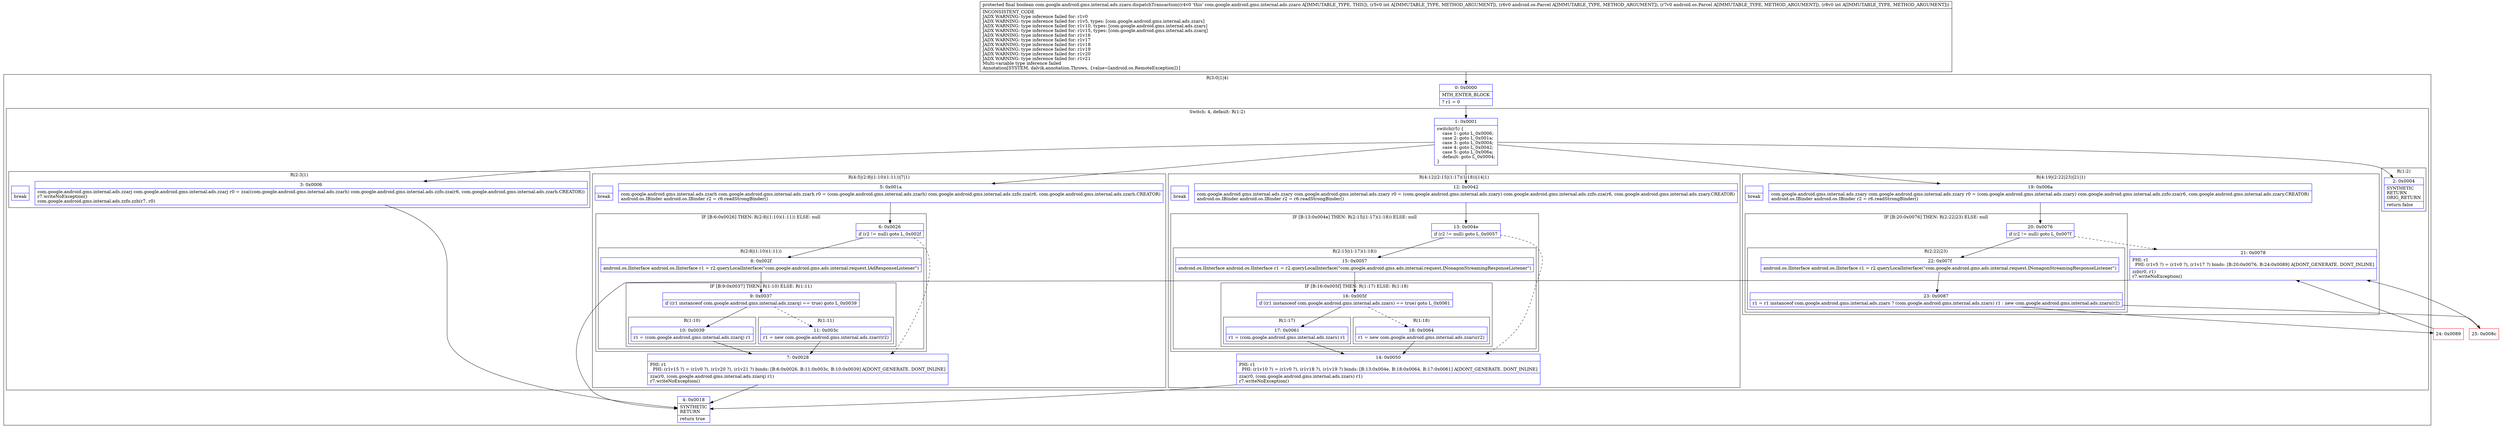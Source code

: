 digraph "CFG forcom.google.android.gms.internal.ads.zzaro.dispatchTransaction(ILandroid\/os\/Parcel;Landroid\/os\/Parcel;I)Z" {
subgraph cluster_Region_1576805025 {
label = "R(3:0|1|4)";
node [shape=record,color=blue];
Node_0 [shape=record,label="{0\:\ 0x0000|MTH_ENTER_BLOCK\l|? r1 = 0\l}"];
subgraph cluster_SwitchRegion_409648593 {
label = "Switch: 4, default: R(1:2)";
node [shape=record,color=blue];
Node_1 [shape=record,label="{1\:\ 0x0001|switch(r5) \{\l    case 1: goto L_0x0006;\l    case 2: goto L_0x001a;\l    case 3: goto L_0x0004;\l    case 4: goto L_0x0042;\l    case 5: goto L_0x006a;\l    default: goto L_0x0004;\l\}\l}"];
subgraph cluster_Region_715771244 {
label = "R(2:3|1)";
node [shape=record,color=blue];
Node_3 [shape=record,label="{3\:\ 0x0006|com.google.android.gms.internal.ads.zzarj com.google.android.gms.internal.ads.zzarj r0 = zza((com.google.android.gms.internal.ads.zzarh) com.google.android.gms.internal.ads.zzfo.zza(r6, com.google.android.gms.internal.ads.zzarh.CREATOR))\lr7.writeNoException()\lcom.google.android.gms.internal.ads.zzfo.zzb(r7, r0)\l}"];
Node_InsnContainer_1471218736 [shape=record,label="{|break\l}"];
}
subgraph cluster_Region_581141601 {
label = "R(4:5|(2:8|(1:10)(1:11))|7|1)";
node [shape=record,color=blue];
Node_5 [shape=record,label="{5\:\ 0x001a|com.google.android.gms.internal.ads.zzarh com.google.android.gms.internal.ads.zzarh r0 = (com.google.android.gms.internal.ads.zzarh) com.google.android.gms.internal.ads.zzfo.zza(r6, com.google.android.gms.internal.ads.zzarh.CREATOR)\landroid.os.IBinder android.os.IBinder r2 = r6.readStrongBinder()\l}"];
subgraph cluster_IfRegion_898801731 {
label = "IF [B:6:0x0026] THEN: R(2:8|(1:10)(1:11)) ELSE: null";
node [shape=record,color=blue];
Node_6 [shape=record,label="{6\:\ 0x0026|if (r2 != null) goto L_0x002f\l}"];
subgraph cluster_Region_1691272685 {
label = "R(2:8|(1:10)(1:11))";
node [shape=record,color=blue];
Node_8 [shape=record,label="{8\:\ 0x002f|android.os.IInterface android.os.IInterface r1 = r2.queryLocalInterface(\"com.google.android.gms.ads.internal.request.IAdResponseListener\")\l}"];
subgraph cluster_IfRegion_2120625746 {
label = "IF [B:9:0x0037] THEN: R(1:10) ELSE: R(1:11)";
node [shape=record,color=blue];
Node_9 [shape=record,label="{9\:\ 0x0037|if ((r1 instanceof com.google.android.gms.internal.ads.zzarq) == true) goto L_0x0039\l}"];
subgraph cluster_Region_257102290 {
label = "R(1:10)";
node [shape=record,color=blue];
Node_10 [shape=record,label="{10\:\ 0x0039|r1 = (com.google.android.gms.internal.ads.zzarq) r1\l}"];
}
subgraph cluster_Region_5189255 {
label = "R(1:11)";
node [shape=record,color=blue];
Node_11 [shape=record,label="{11\:\ 0x003c|r1 = new com.google.android.gms.internal.ads.zzarr(r2)\l}"];
}
}
}
}
Node_7 [shape=record,label="{7\:\ 0x0028|PHI: r1 \l  PHI: (r1v15 ?) = (r1v0 ?), (r1v20 ?), (r1v21 ?) binds: [B:6:0x0026, B:11:0x003c, B:10:0x0039] A[DONT_GENERATE, DONT_INLINE]\l|zza(r0, (com.google.android.gms.internal.ads.zzarq) r1)\lr7.writeNoException()\l}"];
Node_InsnContainer_857170183 [shape=record,label="{|break\l}"];
}
subgraph cluster_Region_1541517964 {
label = "R(4:12|(2:15|(1:17)(1:18))|14|1)";
node [shape=record,color=blue];
Node_12 [shape=record,label="{12\:\ 0x0042|com.google.android.gms.internal.ads.zzary com.google.android.gms.internal.ads.zzary r0 = (com.google.android.gms.internal.ads.zzary) com.google.android.gms.internal.ads.zzfo.zza(r6, com.google.android.gms.internal.ads.zzary.CREATOR)\landroid.os.IBinder android.os.IBinder r2 = r6.readStrongBinder()\l}"];
subgraph cluster_IfRegion_654245490 {
label = "IF [B:13:0x004e] THEN: R(2:15|(1:17)(1:18)) ELSE: null";
node [shape=record,color=blue];
Node_13 [shape=record,label="{13\:\ 0x004e|if (r2 != null) goto L_0x0057\l}"];
subgraph cluster_Region_1885162995 {
label = "R(2:15|(1:17)(1:18))";
node [shape=record,color=blue];
Node_15 [shape=record,label="{15\:\ 0x0057|android.os.IInterface android.os.IInterface r1 = r2.queryLocalInterface(\"com.google.android.gms.ads.internal.request.INonagonStreamingResponseListener\")\l}"];
subgraph cluster_IfRegion_1315131157 {
label = "IF [B:16:0x005f] THEN: R(1:17) ELSE: R(1:18)";
node [shape=record,color=blue];
Node_16 [shape=record,label="{16\:\ 0x005f|if ((r1 instanceof com.google.android.gms.internal.ads.zzars) == true) goto L_0x0061\l}"];
subgraph cluster_Region_1016785567 {
label = "R(1:17)";
node [shape=record,color=blue];
Node_17 [shape=record,label="{17\:\ 0x0061|r1 = (com.google.android.gms.internal.ads.zzars) r1\l}"];
}
subgraph cluster_Region_1701529697 {
label = "R(1:18)";
node [shape=record,color=blue];
Node_18 [shape=record,label="{18\:\ 0x0064|r1 = new com.google.android.gms.internal.ads.zzaru(r2)\l}"];
}
}
}
}
Node_14 [shape=record,label="{14\:\ 0x0050|PHI: r1 \l  PHI: (r1v10 ?) = (r1v0 ?), (r1v18 ?), (r1v19 ?) binds: [B:13:0x004e, B:18:0x0064, B:17:0x0061] A[DONT_GENERATE, DONT_INLINE]\l|zza(r0, (com.google.android.gms.internal.ads.zzars) r1)\lr7.writeNoException()\l}"];
Node_InsnContainer_1993148503 [shape=record,label="{|break\l}"];
}
subgraph cluster_Region_818178073 {
label = "R(4:19|(2:22|23)|21|1)";
node [shape=record,color=blue];
Node_19 [shape=record,label="{19\:\ 0x006a|com.google.android.gms.internal.ads.zzary com.google.android.gms.internal.ads.zzary r0 = (com.google.android.gms.internal.ads.zzary) com.google.android.gms.internal.ads.zzfo.zza(r6, com.google.android.gms.internal.ads.zzary.CREATOR)\landroid.os.IBinder android.os.IBinder r2 = r6.readStrongBinder()\l}"];
subgraph cluster_IfRegion_896126054 {
label = "IF [B:20:0x0076] THEN: R(2:22|23) ELSE: null";
node [shape=record,color=blue];
Node_20 [shape=record,label="{20\:\ 0x0076|if (r2 != null) goto L_0x007f\l}"];
subgraph cluster_Region_787754224 {
label = "R(2:22|23)";
node [shape=record,color=blue];
Node_22 [shape=record,label="{22\:\ 0x007f|android.os.IInterface android.os.IInterface r1 = r2.queryLocalInterface(\"com.google.android.gms.ads.internal.request.INonagonStreamingResponseListener\")\l}"];
Node_23 [shape=record,label="{23\:\ 0x0087|r1 = r1 instanceof com.google.android.gms.internal.ads.zzars ? (com.google.android.gms.internal.ads.zzars) r1 : new com.google.android.gms.internal.ads.zzaru(r2)\l}"];
}
}
Node_21 [shape=record,label="{21\:\ 0x0078|PHI: r1 \l  PHI: (r1v5 ?) = (r1v0 ?), (r1v17 ?) binds: [B:20:0x0076, B:24:0x0089] A[DONT_GENERATE, DONT_INLINE]\l|zzb(r0, r1)\lr7.writeNoException()\l}"];
Node_InsnContainer_998553450 [shape=record,label="{|break\l}"];
}
subgraph cluster_Region_1691071662 {
label = "R(1:2)";
node [shape=record,color=blue];
Node_2 [shape=record,label="{2\:\ 0x0004|SYNTHETIC\lRETURN\lORIG_RETURN\l|return false\l}"];
}
}
Node_4 [shape=record,label="{4\:\ 0x0018|SYNTHETIC\lRETURN\l|return true\l}"];
}
Node_24 [shape=record,color=red,label="{24\:\ 0x0089}"];
Node_25 [shape=record,color=red,label="{25\:\ 0x008c}"];
MethodNode[shape=record,label="{protected final boolean com.google.android.gms.internal.ads.zzaro.dispatchTransaction((r4v0 'this' com.google.android.gms.internal.ads.zzaro A[IMMUTABLE_TYPE, THIS]), (r5v0 int A[IMMUTABLE_TYPE, METHOD_ARGUMENT]), (r6v0 android.os.Parcel A[IMMUTABLE_TYPE, METHOD_ARGUMENT]), (r7v0 android.os.Parcel A[IMMUTABLE_TYPE, METHOD_ARGUMENT]), (r8v0 int A[IMMUTABLE_TYPE, METHOD_ARGUMENT]))  | INCONSISTENT_CODE\lJADX WARNING: type inference failed for: r1v0\lJADX WARNING: type inference failed for: r1v5, types: [com.google.android.gms.internal.ads.zzars]\lJADX WARNING: type inference failed for: r1v10, types: [com.google.android.gms.internal.ads.zzars]\lJADX WARNING: type inference failed for: r1v15, types: [com.google.android.gms.internal.ads.zzarq]\lJADX WARNING: type inference failed for: r1v16\lJADX WARNING: type inference failed for: r1v17\lJADX WARNING: type inference failed for: r1v18\lJADX WARNING: type inference failed for: r1v19\lJADX WARNING: type inference failed for: r1v20\lJADX WARNING: type inference failed for: r1v21\lMulti\-variable type inference failed\lAnnotation[SYSTEM, dalvik.annotation.Throws, \{value=[android.os.RemoteException]\}]\l}"];
MethodNode -> Node_0;
Node_0 -> Node_1;
Node_1 -> Node_2;
Node_1 -> Node_3;
Node_1 -> Node_5;
Node_1 -> Node_12;
Node_1 -> Node_19;
Node_3 -> Node_4;
Node_5 -> Node_6;
Node_6 -> Node_7[style=dashed];
Node_6 -> Node_8;
Node_8 -> Node_9;
Node_9 -> Node_10;
Node_9 -> Node_11[style=dashed];
Node_10 -> Node_7;
Node_11 -> Node_7;
Node_7 -> Node_4;
Node_12 -> Node_13;
Node_13 -> Node_14[style=dashed];
Node_13 -> Node_15;
Node_15 -> Node_16;
Node_16 -> Node_17;
Node_16 -> Node_18[style=dashed];
Node_17 -> Node_14;
Node_18 -> Node_14;
Node_14 -> Node_4;
Node_19 -> Node_20;
Node_20 -> Node_21[style=dashed];
Node_20 -> Node_22;
Node_22 -> Node_23;
Node_23 -> Node_24;
Node_23 -> Node_25;
Node_21 -> Node_4;
Node_24 -> Node_21;
Node_25 -> Node_21;
}


